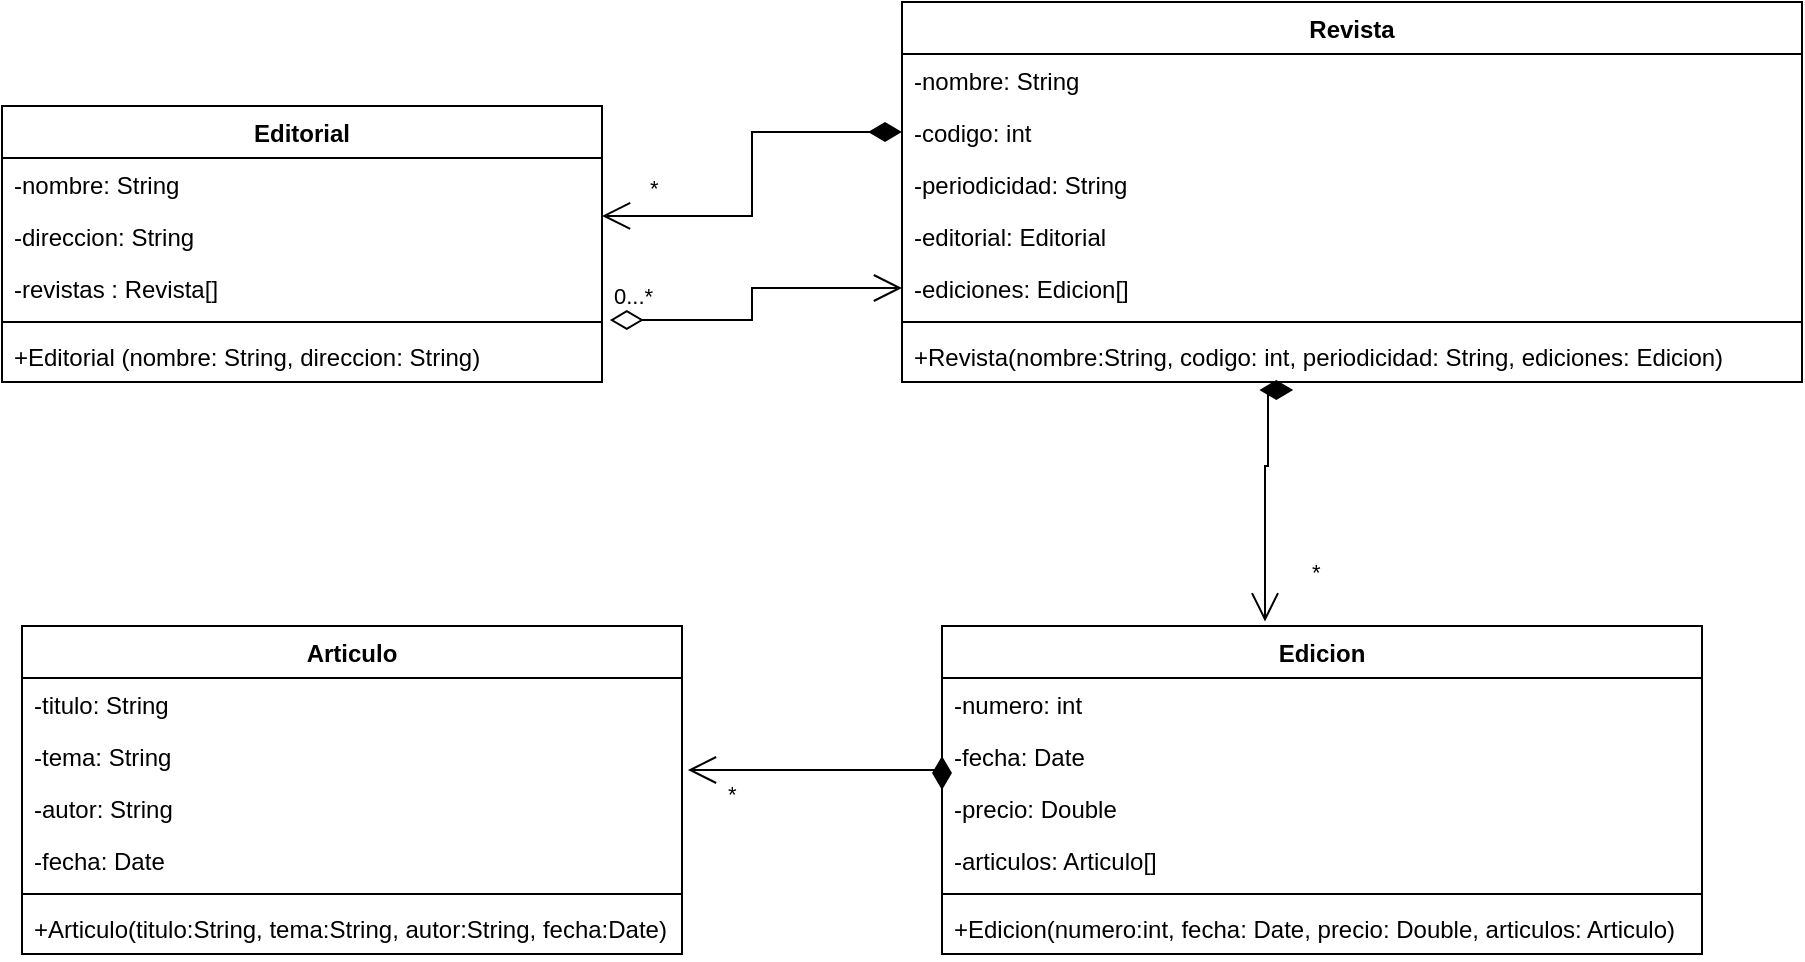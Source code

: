 <mxfile version="20.5.1" type="device"><diagram id="C5RBs43oDa-KdzZeNtuy" name="Page-1"><mxGraphModel dx="1422" dy="762" grid="1" gridSize="10" guides="1" tooltips="1" connect="1" arrows="1" fold="1" page="1" pageScale="1" pageWidth="827" pageHeight="1169" math="0" shadow="0"><root><mxCell id="WIyWlLk6GJQsqaUBKTNV-0"/><mxCell id="WIyWlLk6GJQsqaUBKTNV-1" parent="WIyWlLk6GJQsqaUBKTNV-0"/><mxCell id="FQk2ZjF40_8nP5G-bXrx-0" value="Editorial" style="swimlane;fontStyle=1;align=center;verticalAlign=top;childLayout=stackLayout;horizontal=1;startSize=26;horizontalStack=0;resizeParent=1;resizeParentMax=0;resizeLast=0;collapsible=1;marginBottom=0;" vertex="1" parent="WIyWlLk6GJQsqaUBKTNV-1"><mxGeometry x="20" y="70" width="300" height="138" as="geometry"/></mxCell><mxCell id="FQk2ZjF40_8nP5G-bXrx-1" value="-nombre: String&#10;" style="text;strokeColor=none;fillColor=none;align=left;verticalAlign=top;spacingLeft=4;spacingRight=4;overflow=hidden;rotatable=0;points=[[0,0.5],[1,0.5]];portConstraint=eastwest;" vertex="1" parent="FQk2ZjF40_8nP5G-bXrx-0"><mxGeometry y="26" width="300" height="26" as="geometry"/></mxCell><mxCell id="FQk2ZjF40_8nP5G-bXrx-16" value="-direccion: String" style="text;strokeColor=none;fillColor=none;align=left;verticalAlign=top;spacingLeft=4;spacingRight=4;overflow=hidden;rotatable=0;points=[[0,0.5],[1,0.5]];portConstraint=eastwest;" vertex="1" parent="FQk2ZjF40_8nP5G-bXrx-0"><mxGeometry y="52" width="300" height="26" as="geometry"/></mxCell><mxCell id="FQk2ZjF40_8nP5G-bXrx-25" value="-revistas : Revista[]" style="text;strokeColor=none;fillColor=none;align=left;verticalAlign=top;spacingLeft=4;spacingRight=4;overflow=hidden;rotatable=0;points=[[0,0.5],[1,0.5]];portConstraint=eastwest;" vertex="1" parent="FQk2ZjF40_8nP5G-bXrx-0"><mxGeometry y="78" width="300" height="26" as="geometry"/></mxCell><mxCell id="FQk2ZjF40_8nP5G-bXrx-2" value="" style="line;strokeWidth=1;fillColor=none;align=left;verticalAlign=middle;spacingTop=-1;spacingLeft=3;spacingRight=3;rotatable=0;labelPosition=right;points=[];portConstraint=eastwest;strokeColor=inherit;" vertex="1" parent="FQk2ZjF40_8nP5G-bXrx-0"><mxGeometry y="104" width="300" height="8" as="geometry"/></mxCell><mxCell id="FQk2ZjF40_8nP5G-bXrx-3" value="+Editorial (nombre: String, direccion: String)" style="text;strokeColor=none;fillColor=none;align=left;verticalAlign=top;spacingLeft=4;spacingRight=4;overflow=hidden;rotatable=0;points=[[0,0.5],[1,0.5]];portConstraint=eastwest;" vertex="1" parent="FQk2ZjF40_8nP5G-bXrx-0"><mxGeometry y="112" width="300" height="26" as="geometry"/></mxCell><mxCell id="FQk2ZjF40_8nP5G-bXrx-4" value="Revista" style="swimlane;fontStyle=1;align=center;verticalAlign=top;childLayout=stackLayout;horizontal=1;startSize=26;horizontalStack=0;resizeParent=1;resizeParentMax=0;resizeLast=0;collapsible=1;marginBottom=0;" vertex="1" parent="WIyWlLk6GJQsqaUBKTNV-1"><mxGeometry x="470" y="18" width="450" height="190" as="geometry"/></mxCell><mxCell id="FQk2ZjF40_8nP5G-bXrx-5" value="-nombre: String" style="text;strokeColor=none;fillColor=none;align=left;verticalAlign=top;spacingLeft=4;spacingRight=4;overflow=hidden;rotatable=0;points=[[0,0.5],[1,0.5]];portConstraint=eastwest;" vertex="1" parent="FQk2ZjF40_8nP5G-bXrx-4"><mxGeometry y="26" width="450" height="26" as="geometry"/></mxCell><mxCell id="FQk2ZjF40_8nP5G-bXrx-17" value="-codigo: int&#10;" style="text;strokeColor=none;fillColor=none;align=left;verticalAlign=top;spacingLeft=4;spacingRight=4;overflow=hidden;rotatable=0;points=[[0,0.5],[1,0.5]];portConstraint=eastwest;" vertex="1" parent="FQk2ZjF40_8nP5G-bXrx-4"><mxGeometry y="52" width="450" height="26" as="geometry"/></mxCell><mxCell id="FQk2ZjF40_8nP5G-bXrx-18" value="-periodicidad: String" style="text;strokeColor=none;fillColor=none;align=left;verticalAlign=top;spacingLeft=4;spacingRight=4;overflow=hidden;rotatable=0;points=[[0,0.5],[1,0.5]];portConstraint=eastwest;" vertex="1" parent="FQk2ZjF40_8nP5G-bXrx-4"><mxGeometry y="78" width="450" height="26" as="geometry"/></mxCell><mxCell id="FQk2ZjF40_8nP5G-bXrx-34" value="-editorial: Editorial" style="text;strokeColor=none;fillColor=none;align=left;verticalAlign=top;spacingLeft=4;spacingRight=4;overflow=hidden;rotatable=0;points=[[0,0.5],[1,0.5]];portConstraint=eastwest;" vertex="1" parent="FQk2ZjF40_8nP5G-bXrx-4"><mxGeometry y="104" width="450" height="26" as="geometry"/></mxCell><mxCell id="FQk2ZjF40_8nP5G-bXrx-28" value="-ediciones: Edicion[]" style="text;strokeColor=none;fillColor=none;align=left;verticalAlign=top;spacingLeft=4;spacingRight=4;overflow=hidden;rotatable=0;points=[[0,0.5],[1,0.5]];portConstraint=eastwest;" vertex="1" parent="FQk2ZjF40_8nP5G-bXrx-4"><mxGeometry y="130" width="450" height="26" as="geometry"/></mxCell><mxCell id="FQk2ZjF40_8nP5G-bXrx-6" value="" style="line;strokeWidth=1;fillColor=none;align=left;verticalAlign=middle;spacingTop=-1;spacingLeft=3;spacingRight=3;rotatable=0;labelPosition=right;points=[];portConstraint=eastwest;strokeColor=inherit;" vertex="1" parent="FQk2ZjF40_8nP5G-bXrx-4"><mxGeometry y="156" width="450" height="8" as="geometry"/></mxCell><mxCell id="FQk2ZjF40_8nP5G-bXrx-7" value="+Revista(nombre:String, codigo: int, periodicidad: String, ediciones: Edicion)" style="text;strokeColor=none;fillColor=none;align=left;verticalAlign=top;spacingLeft=4;spacingRight=4;overflow=hidden;rotatable=0;points=[[0,0.5],[1,0.5]];portConstraint=eastwest;" vertex="1" parent="FQk2ZjF40_8nP5G-bXrx-4"><mxGeometry y="164" width="450" height="26" as="geometry"/></mxCell><mxCell id="FQk2ZjF40_8nP5G-bXrx-8" value="Edicion" style="swimlane;fontStyle=1;align=center;verticalAlign=top;childLayout=stackLayout;horizontal=1;startSize=26;horizontalStack=0;resizeParent=1;resizeParentMax=0;resizeLast=0;collapsible=1;marginBottom=0;" vertex="1" parent="WIyWlLk6GJQsqaUBKTNV-1"><mxGeometry x="490" y="330" width="380" height="164" as="geometry"/></mxCell><mxCell id="FQk2ZjF40_8nP5G-bXrx-9" value="-numero: int" style="text;strokeColor=none;fillColor=none;align=left;verticalAlign=top;spacingLeft=4;spacingRight=4;overflow=hidden;rotatable=0;points=[[0,0.5],[1,0.5]];portConstraint=eastwest;" vertex="1" parent="FQk2ZjF40_8nP5G-bXrx-8"><mxGeometry y="26" width="380" height="26" as="geometry"/></mxCell><mxCell id="FQk2ZjF40_8nP5G-bXrx-19" value="-fecha: Date" style="text;strokeColor=none;fillColor=none;align=left;verticalAlign=top;spacingLeft=4;spacingRight=4;overflow=hidden;rotatable=0;points=[[0,0.5],[1,0.5]];portConstraint=eastwest;" vertex="1" parent="FQk2ZjF40_8nP5G-bXrx-8"><mxGeometry y="52" width="380" height="26" as="geometry"/></mxCell><mxCell id="FQk2ZjF40_8nP5G-bXrx-20" value="-precio: Double" style="text;strokeColor=none;fillColor=none;align=left;verticalAlign=top;spacingLeft=4;spacingRight=4;overflow=hidden;rotatable=0;points=[[0,0.5],[1,0.5]];portConstraint=eastwest;" vertex="1" parent="FQk2ZjF40_8nP5G-bXrx-8"><mxGeometry y="78" width="380" height="26" as="geometry"/></mxCell><mxCell id="FQk2ZjF40_8nP5G-bXrx-30" value="-articulos: Articulo[]" style="text;strokeColor=none;fillColor=none;align=left;verticalAlign=top;spacingLeft=4;spacingRight=4;overflow=hidden;rotatable=0;points=[[0,0.5],[1,0.5]];portConstraint=eastwest;" vertex="1" parent="FQk2ZjF40_8nP5G-bXrx-8"><mxGeometry y="104" width="380" height="26" as="geometry"/></mxCell><mxCell id="FQk2ZjF40_8nP5G-bXrx-10" value="" style="line;strokeWidth=1;fillColor=none;align=left;verticalAlign=middle;spacingTop=-1;spacingLeft=3;spacingRight=3;rotatable=0;labelPosition=right;points=[];portConstraint=eastwest;strokeColor=inherit;" vertex="1" parent="FQk2ZjF40_8nP5G-bXrx-8"><mxGeometry y="130" width="380" height="8" as="geometry"/></mxCell><mxCell id="FQk2ZjF40_8nP5G-bXrx-11" value="+Edicion(numero:int, fecha: Date, precio: Double, articulos: Articulo)" style="text;strokeColor=none;fillColor=none;align=left;verticalAlign=top;spacingLeft=4;spacingRight=4;overflow=hidden;rotatable=0;points=[[0,0.5],[1,0.5]];portConstraint=eastwest;" vertex="1" parent="FQk2ZjF40_8nP5G-bXrx-8"><mxGeometry y="138" width="380" height="26" as="geometry"/></mxCell><mxCell id="FQk2ZjF40_8nP5G-bXrx-12" value="Articulo&#10;" style="swimlane;fontStyle=1;align=center;verticalAlign=top;childLayout=stackLayout;horizontal=1;startSize=26;horizontalStack=0;resizeParent=1;resizeParentMax=0;resizeLast=0;collapsible=1;marginBottom=0;" vertex="1" parent="WIyWlLk6GJQsqaUBKTNV-1"><mxGeometry x="30" y="330" width="330" height="164" as="geometry"/></mxCell><mxCell id="FQk2ZjF40_8nP5G-bXrx-13" value="-titulo: String" style="text;strokeColor=none;fillColor=none;align=left;verticalAlign=top;spacingLeft=4;spacingRight=4;overflow=hidden;rotatable=0;points=[[0,0.5],[1,0.5]];portConstraint=eastwest;" vertex="1" parent="FQk2ZjF40_8nP5G-bXrx-12"><mxGeometry y="26" width="330" height="26" as="geometry"/></mxCell><mxCell id="FQk2ZjF40_8nP5G-bXrx-21" value="-tema: String" style="text;strokeColor=none;fillColor=none;align=left;verticalAlign=top;spacingLeft=4;spacingRight=4;overflow=hidden;rotatable=0;points=[[0,0.5],[1,0.5]];portConstraint=eastwest;" vertex="1" parent="FQk2ZjF40_8nP5G-bXrx-12"><mxGeometry y="52" width="330" height="26" as="geometry"/></mxCell><mxCell id="FQk2ZjF40_8nP5G-bXrx-22" value="-autor: String" style="text;strokeColor=none;fillColor=none;align=left;verticalAlign=top;spacingLeft=4;spacingRight=4;overflow=hidden;rotatable=0;points=[[0,0.5],[1,0.5]];portConstraint=eastwest;" vertex="1" parent="FQk2ZjF40_8nP5G-bXrx-12"><mxGeometry y="78" width="330" height="26" as="geometry"/></mxCell><mxCell id="FQk2ZjF40_8nP5G-bXrx-23" value="-fecha: Date" style="text;strokeColor=none;fillColor=none;align=left;verticalAlign=top;spacingLeft=4;spacingRight=4;overflow=hidden;rotatable=0;points=[[0,0.5],[1,0.5]];portConstraint=eastwest;" vertex="1" parent="FQk2ZjF40_8nP5G-bXrx-12"><mxGeometry y="104" width="330" height="26" as="geometry"/></mxCell><mxCell id="FQk2ZjF40_8nP5G-bXrx-14" value="" style="line;strokeWidth=1;fillColor=none;align=left;verticalAlign=middle;spacingTop=-1;spacingLeft=3;spacingRight=3;rotatable=0;labelPosition=right;points=[];portConstraint=eastwest;strokeColor=inherit;" vertex="1" parent="FQk2ZjF40_8nP5G-bXrx-12"><mxGeometry y="130" width="330" height="8" as="geometry"/></mxCell><mxCell id="FQk2ZjF40_8nP5G-bXrx-15" value="+Articulo(titulo:String, tema:String, autor:String, fecha:Date)" style="text;strokeColor=none;fillColor=none;align=left;verticalAlign=top;spacingLeft=4;spacingRight=4;overflow=hidden;rotatable=0;points=[[0,0.5],[1,0.5]];portConstraint=eastwest;" vertex="1" parent="FQk2ZjF40_8nP5G-bXrx-12"><mxGeometry y="138" width="330" height="26" as="geometry"/></mxCell><mxCell id="FQk2ZjF40_8nP5G-bXrx-29" value="*" style="endArrow=open;html=1;endSize=12;startArrow=diamondThin;startSize=14;startFill=1;edgeStyle=orthogonalEdgeStyle;align=left;verticalAlign=bottom;rounded=0;exitX=0;exitY=0.5;exitDx=0;exitDy=0;entryX=1.009;entryY=0.769;entryDx=0;entryDy=0;entryPerimeter=0;" edge="1" parent="WIyWlLk6GJQsqaUBKTNV-1" source="FQk2ZjF40_8nP5G-bXrx-19" target="FQk2ZjF40_8nP5G-bXrx-21"><mxGeometry x="0.734" y="21" relative="1" as="geometry"><mxPoint x="629.1" y="238.004" as="sourcePoint"/><mxPoint x="629" y="348.068" as="targetPoint"/><Array as="points"><mxPoint x="490" y="405"/><mxPoint x="490" y="402"/></Array><mxPoint as="offset"/></mxGeometry></mxCell><mxCell id="FQk2ZjF40_8nP5G-bXrx-24" value="*" style="endArrow=open;html=1;endSize=12;startArrow=diamondThin;startSize=14;startFill=1;edgeStyle=orthogonalEdgeStyle;align=left;verticalAlign=bottom;rounded=0;exitX=0;exitY=0.5;exitDx=0;exitDy=0;entryX=1;entryY=0.115;entryDx=0;entryDy=0;entryPerimeter=0;" edge="1" parent="WIyWlLk6GJQsqaUBKTNV-1" source="FQk2ZjF40_8nP5G-bXrx-17" target="FQk2ZjF40_8nP5G-bXrx-16"><mxGeometry x="0.778" y="-5" relative="1" as="geometry"><mxPoint x="490" y="290" as="sourcePoint"/><mxPoint x="330" y="290" as="targetPoint"/><mxPoint as="offset"/></mxGeometry></mxCell><mxCell id="FQk2ZjF40_8nP5G-bXrx-32" value="0...*" style="endArrow=open;html=1;endSize=12;startArrow=diamondThin;startSize=14;startFill=0;edgeStyle=orthogonalEdgeStyle;align=left;verticalAlign=bottom;rounded=0;entryX=0;entryY=0.5;entryDx=0;entryDy=0;exitX=1.013;exitY=-0.192;exitDx=0;exitDy=0;exitPerimeter=0;" edge="1" parent="WIyWlLk6GJQsqaUBKTNV-1" source="FQk2ZjF40_8nP5G-bXrx-3" target="FQk2ZjF40_8nP5G-bXrx-28"><mxGeometry x="-1" y="3" relative="1" as="geometry"><mxPoint x="330" y="290" as="sourcePoint"/><mxPoint x="490" y="290" as="targetPoint"/></mxGeometry></mxCell><mxCell id="FQk2ZjF40_8nP5G-bXrx-27" value="*" style="endArrow=open;html=1;endSize=12;startArrow=diamondThin;startSize=14;startFill=1;edgeStyle=orthogonalEdgeStyle;align=left;verticalAlign=bottom;rounded=0;exitX=0.397;exitY=1.154;exitDx=0;exitDy=0;exitPerimeter=0;entryX=0.425;entryY=-0.014;entryDx=0;entryDy=0;entryPerimeter=0;" edge="1" parent="WIyWlLk6GJQsqaUBKTNV-1" source="FQk2ZjF40_8nP5G-bXrx-7" target="FQk2ZjF40_8nP5G-bXrx-8"><mxGeometry x="0.734" y="21" relative="1" as="geometry"><mxPoint x="330" y="290" as="sourcePoint"/><mxPoint x="490" y="290" as="targetPoint"/><Array as="points"><mxPoint x="653" y="250"/><mxPoint x="652" y="250"/></Array><mxPoint as="offset"/></mxGeometry></mxCell></root></mxGraphModel></diagram></mxfile>